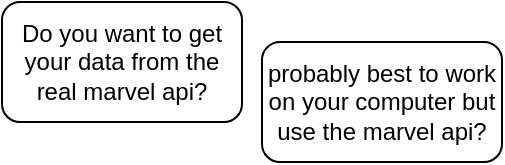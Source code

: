 <mxfile version="22.1.2" type="device">
  <diagram name="Page-1" id="5M9BixOaffX0XPyV2MDq">
    <mxGraphModel dx="996" dy="541" grid="1" gridSize="10" guides="1" tooltips="1" connect="1" arrows="1" fold="1" page="1" pageScale="1" pageWidth="850" pageHeight="1100" math="0" shadow="0">
      <root>
        <mxCell id="0" />
        <mxCell id="1" parent="0" />
        <mxCell id="fRcw-hL6IXzHuqw9viL9-1" value="Do you want to get your data from the real marvel api?" style="rounded=1;whiteSpace=wrap;html=1;" vertex="1" parent="1">
          <mxGeometry x="40" y="20" width="120" height="60" as="geometry" />
        </mxCell>
        <mxCell id="fRcw-hL6IXzHuqw9viL9-4" value="probably best to work on your computer but use the marvel api?" style="rounded=1;whiteSpace=wrap;html=1;" vertex="1" parent="1">
          <mxGeometry x="170" y="40" width="120" height="60" as="geometry" />
        </mxCell>
      </root>
    </mxGraphModel>
  </diagram>
</mxfile>
